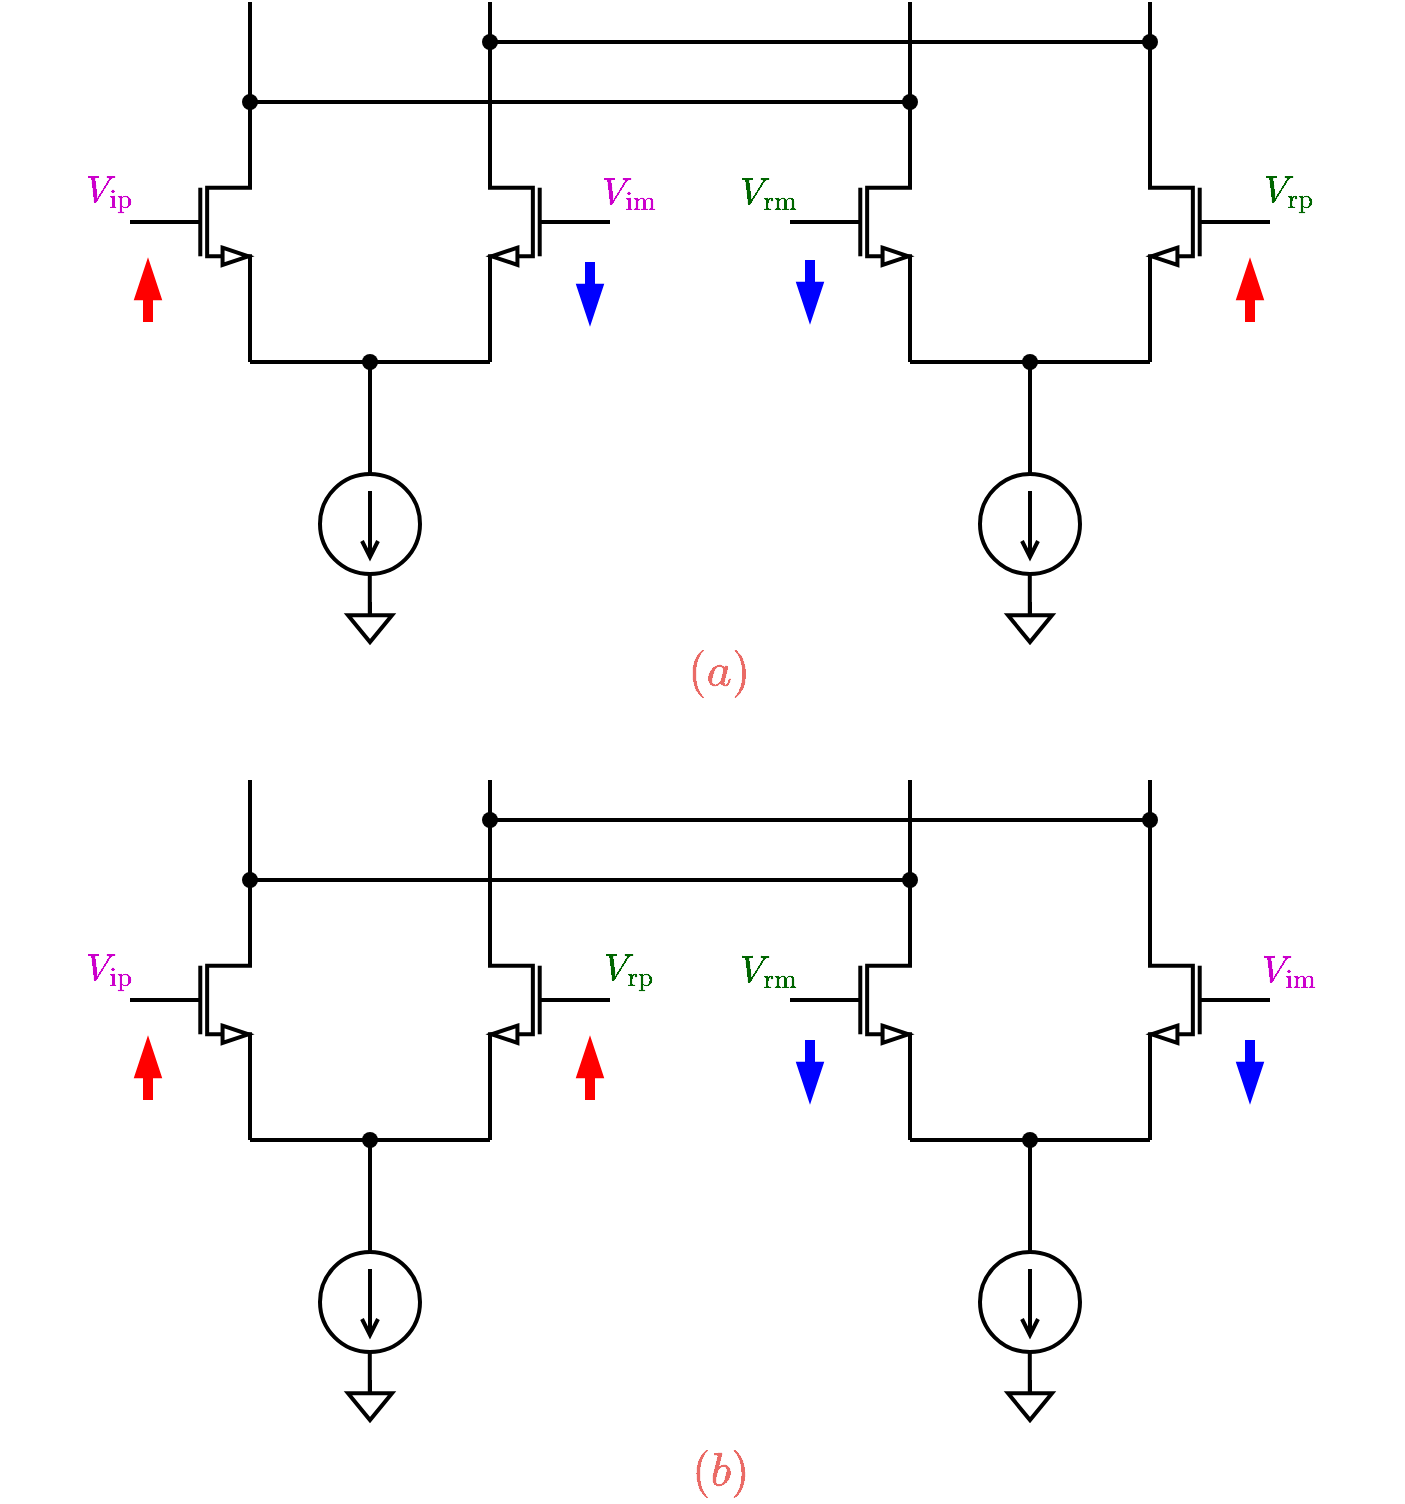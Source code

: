 <mxfile version="24.7.17">
  <diagram name="Page-1" id="U35k9u9q7gOtjrvSYFFk">
    <mxGraphModel dx="1683" dy="998" grid="1" gridSize="10" guides="1" tooltips="1" connect="1" arrows="1" fold="1" page="1" pageScale="1" pageWidth="850" pageHeight="1100" math="1" shadow="0">
      <root>
        <mxCell id="0" />
        <mxCell id="1" parent="0" />
        <mxCell id="K5w0i8JdGbid3rLtn2DB-1" value="" style="verticalLabelPosition=bottom;shadow=0;dashed=0;align=center;html=1;verticalAlign=top;shape=mxgraph.electrical.transistors.nmos;pointerEvents=1;strokeWidth=2;" vertex="1" parent="1">
          <mxGeometry x="100" y="460" width="60" height="100" as="geometry" />
        </mxCell>
        <mxCell id="K5w0i8JdGbid3rLtn2DB-2" value="" style="verticalLabelPosition=bottom;shadow=0;dashed=0;align=center;html=1;verticalAlign=top;shape=mxgraph.electrical.transistors.nmos;pointerEvents=1;direction=east;flipH=1;strokeWidth=2;" vertex="1" parent="1">
          <mxGeometry x="280" y="460" width="60" height="100" as="geometry" />
        </mxCell>
        <mxCell id="K5w0i8JdGbid3rLtn2DB-6" value="" style="endArrow=none;html=1;rounded=0;strokeWidth=2;" edge="1" parent="1">
          <mxGeometry width="50" height="50" relative="1" as="geometry">
            <mxPoint x="160" y="580" as="sourcePoint" />
            <mxPoint x="280" y="580" as="targetPoint" />
          </mxGeometry>
        </mxCell>
        <mxCell id="K5w0i8JdGbid3rLtn2DB-7" value="" style="endArrow=none;html=1;rounded=0;strokeWidth=2;" edge="1" parent="1">
          <mxGeometry width="50" height="50" relative="1" as="geometry">
            <mxPoint x="160" y="570" as="sourcePoint" />
            <mxPoint x="160" y="550" as="targetPoint" />
            <Array as="points">
              <mxPoint x="160" y="580" />
            </Array>
          </mxGeometry>
        </mxCell>
        <mxCell id="K5w0i8JdGbid3rLtn2DB-8" value="" style="endArrow=none;html=1;rounded=0;strokeWidth=2;" edge="1" parent="1">
          <mxGeometry width="50" height="50" relative="1" as="geometry">
            <mxPoint x="280" y="570" as="sourcePoint" />
            <mxPoint x="280" y="550" as="targetPoint" />
            <Array as="points">
              <mxPoint x="280" y="580" />
            </Array>
          </mxGeometry>
        </mxCell>
        <mxCell id="K5w0i8JdGbid3rLtn2DB-9" value="" style="endArrow=none;html=1;rounded=0;exitX=0.5;exitY=0;exitDx=0;exitDy=0;exitPerimeter=0;strokeWidth=2;" edge="1" parent="1">
          <mxGeometry width="50" height="50" relative="1" as="geometry">
            <mxPoint x="220" y="636" as="sourcePoint" />
            <mxPoint x="220" y="580" as="targetPoint" />
          </mxGeometry>
        </mxCell>
        <mxCell id="K5w0i8JdGbid3rLtn2DB-10" value="" style="endArrow=none;html=1;rounded=0;strokeWidth=2;" edge="1" parent="1">
          <mxGeometry width="50" height="50" relative="1" as="geometry">
            <mxPoint x="160" y="470" as="sourcePoint" />
            <mxPoint x="160" y="400" as="targetPoint" />
          </mxGeometry>
        </mxCell>
        <mxCell id="K5w0i8JdGbid3rLtn2DB-11" value="" style="endArrow=none;html=1;rounded=0;strokeWidth=2;" edge="1" parent="1">
          <mxGeometry width="50" height="50" relative="1" as="geometry">
            <mxPoint x="280" y="470" as="sourcePoint" />
            <mxPoint x="280" y="400" as="targetPoint" />
          </mxGeometry>
        </mxCell>
        <mxCell id="K5w0i8JdGbid3rLtn2DB-12" value="" style="endArrow=none;html=1;rounded=0;strokeWidth=2;" edge="1" parent="1">
          <mxGeometry width="50" height="50" relative="1" as="geometry">
            <mxPoint x="219.9" y="706" as="sourcePoint" />
            <mxPoint x="219.9" y="686" as="targetPoint" />
          </mxGeometry>
        </mxCell>
        <mxCell id="K5w0i8JdGbid3rLtn2DB-13" value="" style="pointerEvents=1;verticalLabelPosition=bottom;shadow=0;dashed=0;align=center;html=1;verticalAlign=top;shape=mxgraph.electrical.signal_sources.signal_ground;strokeWidth=2;" vertex="1" parent="1">
          <mxGeometry x="209" y="700" width="22" height="20" as="geometry" />
        </mxCell>
        <mxCell id="K5w0i8JdGbid3rLtn2DB-14" value="&lt;font color=&quot;#cc00cc&quot; style=&quot;font-size: 16px;&quot;&gt;$$V_\text{ip}$$&lt;/font&gt;" style="text;html=1;align=center;verticalAlign=middle;whiteSpace=wrap;rounded=0;strokeWidth=2;" vertex="1" parent="1">
          <mxGeometry x="60" y="480" width="60" height="30" as="geometry" />
        </mxCell>
        <mxCell id="K5w0i8JdGbid3rLtn2DB-15" value="&lt;font color=&quot;#cc00cc&quot; style=&quot;font-size: 16px;&quot;&gt;$$V_\text{im}$$&lt;/font&gt;" style="text;html=1;align=center;verticalAlign=middle;whiteSpace=wrap;rounded=0;strokeWidth=2;" vertex="1" parent="1">
          <mxGeometry x="320" y="480" width="60" height="30" as="geometry" />
        </mxCell>
        <mxCell id="K5w0i8JdGbid3rLtn2DB-16" value="" style="verticalLabelPosition=bottom;shadow=0;dashed=0;align=center;html=1;verticalAlign=top;shape=mxgraph.electrical.transistors.nmos;pointerEvents=1;strokeWidth=2;" vertex="1" parent="1">
          <mxGeometry x="430" y="460" width="60" height="100" as="geometry" />
        </mxCell>
        <mxCell id="K5w0i8JdGbid3rLtn2DB-17" value="" style="verticalLabelPosition=bottom;shadow=0;dashed=0;align=center;html=1;verticalAlign=top;shape=mxgraph.electrical.transistors.nmos;pointerEvents=1;direction=east;flipH=1;strokeWidth=2;" vertex="1" parent="1">
          <mxGeometry x="610" y="460" width="60" height="100" as="geometry" />
        </mxCell>
        <mxCell id="K5w0i8JdGbid3rLtn2DB-19" value="" style="endArrow=none;html=1;rounded=0;strokeWidth=2;" edge="1" parent="1">
          <mxGeometry width="50" height="50" relative="1" as="geometry">
            <mxPoint x="490" y="580" as="sourcePoint" />
            <mxPoint x="610" y="580" as="targetPoint" />
          </mxGeometry>
        </mxCell>
        <mxCell id="K5w0i8JdGbid3rLtn2DB-20" value="" style="endArrow=none;html=1;rounded=0;strokeWidth=2;" edge="1" parent="1">
          <mxGeometry width="50" height="50" relative="1" as="geometry">
            <mxPoint x="490" y="570" as="sourcePoint" />
            <mxPoint x="490" y="550" as="targetPoint" />
            <Array as="points">
              <mxPoint x="490" y="580" />
            </Array>
          </mxGeometry>
        </mxCell>
        <mxCell id="K5w0i8JdGbid3rLtn2DB-21" value="" style="endArrow=none;html=1;rounded=0;strokeWidth=2;" edge="1" parent="1">
          <mxGeometry width="50" height="50" relative="1" as="geometry">
            <mxPoint x="610" y="570" as="sourcePoint" />
            <mxPoint x="610" y="550" as="targetPoint" />
            <Array as="points">
              <mxPoint x="610" y="580" />
            </Array>
          </mxGeometry>
        </mxCell>
        <mxCell id="K5w0i8JdGbid3rLtn2DB-22" value="" style="endArrow=none;html=1;rounded=0;exitDx=0;exitDy=0;exitPerimeter=0;strokeWidth=2;" edge="1" parent="1" source="K5w0i8JdGbid3rLtn2DB-35">
          <mxGeometry width="50" height="50" relative="1" as="geometry">
            <mxPoint x="500" y="630" as="sourcePoint" />
            <mxPoint x="550" y="580" as="targetPoint" />
          </mxGeometry>
        </mxCell>
        <mxCell id="K5w0i8JdGbid3rLtn2DB-23" value="" style="endArrow=none;html=1;rounded=0;strokeWidth=2;" edge="1" parent="1">
          <mxGeometry width="50" height="50" relative="1" as="geometry">
            <mxPoint x="490" y="470" as="sourcePoint" />
            <mxPoint x="490" y="400" as="targetPoint" />
          </mxGeometry>
        </mxCell>
        <mxCell id="K5w0i8JdGbid3rLtn2DB-24" value="" style="endArrow=none;html=1;rounded=0;strokeWidth=2;" edge="1" parent="1">
          <mxGeometry width="50" height="50" relative="1" as="geometry">
            <mxPoint x="610" y="470" as="sourcePoint" />
            <mxPoint x="610" y="400" as="targetPoint" />
          </mxGeometry>
        </mxCell>
        <mxCell id="K5w0i8JdGbid3rLtn2DB-27" value="&lt;font color=&quot;#006600&quot; style=&quot;font-size: 16px;&quot;&gt;$$V_\text{rm}$$&lt;/font&gt;" style="text;html=1;align=center;verticalAlign=middle;whiteSpace=wrap;rounded=0;strokeWidth=2;" vertex="1" parent="1">
          <mxGeometry x="390" y="480" width="60" height="30" as="geometry" />
        </mxCell>
        <mxCell id="K5w0i8JdGbid3rLtn2DB-28" value="&lt;font color=&quot;#006600&quot; style=&quot;font-size: 16px;&quot;&gt;$$V_\text{rp}$$&lt;/font&gt;" style="text;html=1;align=center;verticalAlign=middle;whiteSpace=wrap;rounded=0;strokeWidth=2;" vertex="1" parent="1">
          <mxGeometry x="650" y="480" width="60" height="30" as="geometry" />
        </mxCell>
        <mxCell id="K5w0i8JdGbid3rLtn2DB-29" value="" style="endArrow=none;html=1;rounded=0;strokeWidth=2;" edge="1" parent="1">
          <mxGeometry width="50" height="50" relative="1" as="geometry">
            <mxPoint x="160" y="450" as="sourcePoint" />
            <mxPoint x="490" y="450" as="targetPoint" />
          </mxGeometry>
        </mxCell>
        <mxCell id="K5w0i8JdGbid3rLtn2DB-31" value="" style="endArrow=none;html=1;rounded=0;strokeWidth=2;" edge="1" parent="1">
          <mxGeometry width="50" height="50" relative="1" as="geometry">
            <mxPoint x="280" y="420" as="sourcePoint" />
            <mxPoint x="610" y="420" as="targetPoint" />
          </mxGeometry>
        </mxCell>
        <mxCell id="K5w0i8JdGbid3rLtn2DB-32" value="" style="shape=waypoint;sketch=0;fillStyle=solid;size=6;pointerEvents=1;points=[];fillColor=none;resizable=0;rotatable=0;perimeter=centerPerimeter;snapToPoint=1;strokeWidth=2;" vertex="1" parent="1">
          <mxGeometry x="150" y="440" width="20" height="20" as="geometry" />
        </mxCell>
        <mxCell id="K5w0i8JdGbid3rLtn2DB-33" value="" style="shape=waypoint;sketch=0;fillStyle=solid;size=6;pointerEvents=1;points=[];fillColor=none;resizable=0;rotatable=0;perimeter=centerPerimeter;snapToPoint=1;strokeWidth=2;" vertex="1" parent="1">
          <mxGeometry x="270" y="410" width="20" height="20" as="geometry" />
        </mxCell>
        <mxCell id="K5w0i8JdGbid3rLtn2DB-34" value="" style="shape=waypoint;sketch=0;fillStyle=solid;size=6;pointerEvents=1;points=[];fillColor=none;resizable=0;rotatable=0;perimeter=centerPerimeter;snapToPoint=1;strokeWidth=2;" vertex="1" parent="1">
          <mxGeometry x="210" y="570" width="20" height="20" as="geometry" />
        </mxCell>
        <mxCell id="K5w0i8JdGbid3rLtn2DB-36" value="" style="endArrow=none;html=1;rounded=0;exitX=0.5;exitY=0;exitDx=0;exitDy=0;exitPerimeter=0;strokeWidth=2;" edge="1" parent="1" target="K5w0i8JdGbid3rLtn2DB-35">
          <mxGeometry width="50" height="50" relative="1" as="geometry">
            <mxPoint x="550" y="636" as="sourcePoint" />
            <mxPoint x="550" y="580" as="targetPoint" />
          </mxGeometry>
        </mxCell>
        <mxCell id="K5w0i8JdGbid3rLtn2DB-35" value="" style="shape=waypoint;sketch=0;fillStyle=solid;size=6;pointerEvents=1;points=[];fillColor=none;resizable=0;rotatable=0;perimeter=centerPerimeter;snapToPoint=1;strokeWidth=2;" vertex="1" parent="1">
          <mxGeometry x="540" y="570" width="20" height="20" as="geometry" />
        </mxCell>
        <mxCell id="K5w0i8JdGbid3rLtn2DB-37" value="" style="shape=waypoint;sketch=0;fillStyle=solid;size=6;pointerEvents=1;points=[];fillColor=none;resizable=0;rotatable=0;perimeter=centerPerimeter;snapToPoint=1;strokeWidth=2;" vertex="1" parent="1">
          <mxGeometry x="480" y="440" width="20" height="20" as="geometry" />
        </mxCell>
        <mxCell id="K5w0i8JdGbid3rLtn2DB-38" value="" style="shape=waypoint;sketch=0;fillStyle=solid;size=6;pointerEvents=1;points=[];fillColor=none;resizable=0;rotatable=0;perimeter=centerPerimeter;snapToPoint=1;strokeWidth=2;" vertex="1" parent="1">
          <mxGeometry x="600" y="410" width="20" height="20" as="geometry" />
        </mxCell>
        <mxCell id="K5w0i8JdGbid3rLtn2DB-39" value="" style="verticalLabelPosition=bottom;shadow=0;dashed=0;align=center;html=1;verticalAlign=top;shape=mxgraph.electrical.transistors.nmos;pointerEvents=1;strokeWidth=2;" vertex="1" parent="1">
          <mxGeometry x="100" y="849" width="60" height="100" as="geometry" />
        </mxCell>
        <mxCell id="K5w0i8JdGbid3rLtn2DB-40" value="" style="verticalLabelPosition=bottom;shadow=0;dashed=0;align=center;html=1;verticalAlign=top;shape=mxgraph.electrical.transistors.nmos;pointerEvents=1;direction=east;flipH=1;strokeWidth=2;" vertex="1" parent="1">
          <mxGeometry x="280" y="849" width="60" height="100" as="geometry" />
        </mxCell>
        <mxCell id="K5w0i8JdGbid3rLtn2DB-42" value="" style="endArrow=none;html=1;rounded=0;strokeWidth=2;" edge="1" parent="1">
          <mxGeometry width="50" height="50" relative="1" as="geometry">
            <mxPoint x="160" y="969" as="sourcePoint" />
            <mxPoint x="280" y="969" as="targetPoint" />
          </mxGeometry>
        </mxCell>
        <mxCell id="K5w0i8JdGbid3rLtn2DB-43" value="" style="endArrow=none;html=1;rounded=0;strokeWidth=2;" edge="1" parent="1">
          <mxGeometry width="50" height="50" relative="1" as="geometry">
            <mxPoint x="160" y="959" as="sourcePoint" />
            <mxPoint x="160" y="939" as="targetPoint" />
            <Array as="points">
              <mxPoint x="160" y="969" />
            </Array>
          </mxGeometry>
        </mxCell>
        <mxCell id="K5w0i8JdGbid3rLtn2DB-44" value="" style="endArrow=none;html=1;rounded=0;strokeWidth=2;" edge="1" parent="1">
          <mxGeometry width="50" height="50" relative="1" as="geometry">
            <mxPoint x="280" y="959" as="sourcePoint" />
            <mxPoint x="280" y="939" as="targetPoint" />
            <Array as="points">
              <mxPoint x="280" y="969" />
            </Array>
          </mxGeometry>
        </mxCell>
        <mxCell id="K5w0i8JdGbid3rLtn2DB-45" value="" style="endArrow=none;html=1;rounded=0;exitX=0.5;exitY=0;exitDx=0;exitDy=0;exitPerimeter=0;strokeWidth=2;" edge="1" parent="1">
          <mxGeometry width="50" height="50" relative="1" as="geometry">
            <mxPoint x="220" y="1025" as="sourcePoint" />
            <mxPoint x="220" y="969" as="targetPoint" />
          </mxGeometry>
        </mxCell>
        <mxCell id="K5w0i8JdGbid3rLtn2DB-46" value="" style="endArrow=none;html=1;rounded=0;strokeWidth=2;" edge="1" parent="1">
          <mxGeometry width="50" height="50" relative="1" as="geometry">
            <mxPoint x="160" y="859" as="sourcePoint" />
            <mxPoint x="160" y="789" as="targetPoint" />
          </mxGeometry>
        </mxCell>
        <mxCell id="K5w0i8JdGbid3rLtn2DB-47" value="" style="endArrow=none;html=1;rounded=0;strokeWidth=2;" edge="1" parent="1">
          <mxGeometry width="50" height="50" relative="1" as="geometry">
            <mxPoint x="280" y="859" as="sourcePoint" />
            <mxPoint x="280" y="789" as="targetPoint" />
          </mxGeometry>
        </mxCell>
        <mxCell id="K5w0i8JdGbid3rLtn2DB-50" value="&lt;font color=&quot;#cc00cc&quot; style=&quot;font-size: 16px;&quot;&gt;$$V_\text{ip}$$&lt;/font&gt;" style="text;html=1;align=center;verticalAlign=middle;whiteSpace=wrap;rounded=0;strokeWidth=2;" vertex="1" parent="1">
          <mxGeometry x="60" y="869" width="60" height="30" as="geometry" />
        </mxCell>
        <mxCell id="K5w0i8JdGbid3rLtn2DB-51" value="&lt;font color=&quot;#006600&quot; style=&quot;font-size: 16px;&quot;&gt;$$V_\text{rp}$$&lt;/font&gt;" style="text;html=1;align=center;verticalAlign=middle;whiteSpace=wrap;rounded=0;strokeWidth=2;" vertex="1" parent="1">
          <mxGeometry x="320" y="869" width="60" height="30" as="geometry" />
        </mxCell>
        <mxCell id="K5w0i8JdGbid3rLtn2DB-52" value="" style="verticalLabelPosition=bottom;shadow=0;dashed=0;align=center;html=1;verticalAlign=top;shape=mxgraph.electrical.transistors.nmos;pointerEvents=1;strokeWidth=2;" vertex="1" parent="1">
          <mxGeometry x="430" y="849" width="60" height="100" as="geometry" />
        </mxCell>
        <mxCell id="K5w0i8JdGbid3rLtn2DB-53" value="" style="verticalLabelPosition=bottom;shadow=0;dashed=0;align=center;html=1;verticalAlign=top;shape=mxgraph.electrical.transistors.nmos;pointerEvents=1;direction=east;flipH=1;strokeWidth=2;" vertex="1" parent="1">
          <mxGeometry x="610" y="849" width="60" height="100" as="geometry" />
        </mxCell>
        <mxCell id="K5w0i8JdGbid3rLtn2DB-55" value="" style="endArrow=none;html=1;rounded=0;strokeWidth=2;" edge="1" parent="1">
          <mxGeometry width="50" height="50" relative="1" as="geometry">
            <mxPoint x="490" y="969" as="sourcePoint" />
            <mxPoint x="610" y="969" as="targetPoint" />
          </mxGeometry>
        </mxCell>
        <mxCell id="K5w0i8JdGbid3rLtn2DB-56" value="" style="endArrow=none;html=1;rounded=0;strokeWidth=2;" edge="1" parent="1">
          <mxGeometry width="50" height="50" relative="1" as="geometry">
            <mxPoint x="490" y="959" as="sourcePoint" />
            <mxPoint x="490" y="939" as="targetPoint" />
            <Array as="points">
              <mxPoint x="490" y="969" />
            </Array>
          </mxGeometry>
        </mxCell>
        <mxCell id="K5w0i8JdGbid3rLtn2DB-57" value="" style="endArrow=none;html=1;rounded=0;strokeWidth=2;" edge="1" parent="1">
          <mxGeometry width="50" height="50" relative="1" as="geometry">
            <mxPoint x="610" y="959" as="sourcePoint" />
            <mxPoint x="610" y="939" as="targetPoint" />
            <Array as="points">
              <mxPoint x="610" y="969" />
            </Array>
          </mxGeometry>
        </mxCell>
        <mxCell id="K5w0i8JdGbid3rLtn2DB-58" value="" style="endArrow=none;html=1;rounded=0;exitDx=0;exitDy=0;exitPerimeter=0;strokeWidth=2;" edge="1" parent="1" source="K5w0i8JdGbid3rLtn2DB-71">
          <mxGeometry width="50" height="50" relative="1" as="geometry">
            <mxPoint x="500" y="1019" as="sourcePoint" />
            <mxPoint x="550" y="969" as="targetPoint" />
          </mxGeometry>
        </mxCell>
        <mxCell id="K5w0i8JdGbid3rLtn2DB-59" value="" style="endArrow=none;html=1;rounded=0;strokeWidth=2;" edge="1" parent="1">
          <mxGeometry width="50" height="50" relative="1" as="geometry">
            <mxPoint x="490" y="859" as="sourcePoint" />
            <mxPoint x="490" y="789" as="targetPoint" />
          </mxGeometry>
        </mxCell>
        <mxCell id="K5w0i8JdGbid3rLtn2DB-60" value="" style="endArrow=none;html=1;rounded=0;strokeWidth=2;" edge="1" parent="1">
          <mxGeometry width="50" height="50" relative="1" as="geometry">
            <mxPoint x="610" y="859" as="sourcePoint" />
            <mxPoint x="610" y="789" as="targetPoint" />
          </mxGeometry>
        </mxCell>
        <mxCell id="K5w0i8JdGbid3rLtn2DB-63" value="&lt;font color=&quot;#006600&quot; style=&quot;font-size: 16px;&quot;&gt;$$V_\text{rm}$$&lt;/font&gt;" style="text;html=1;align=center;verticalAlign=middle;whiteSpace=wrap;rounded=0;strokeWidth=2;" vertex="1" parent="1">
          <mxGeometry x="390" y="869" width="60" height="30" as="geometry" />
        </mxCell>
        <mxCell id="K5w0i8JdGbid3rLtn2DB-64" value="&lt;font color=&quot;#cc00cc&quot; style=&quot;font-size: 16px;&quot;&gt;$$V_\text{im}$$&lt;/font&gt;" style="text;html=1;align=center;verticalAlign=middle;whiteSpace=wrap;rounded=0;strokeWidth=2;" vertex="1" parent="1">
          <mxGeometry x="650" y="869" width="60" height="30" as="geometry" />
        </mxCell>
        <mxCell id="K5w0i8JdGbid3rLtn2DB-65" value="" style="endArrow=none;html=1;rounded=0;strokeWidth=2;" edge="1" parent="1">
          <mxGeometry width="50" height="50" relative="1" as="geometry">
            <mxPoint x="160" y="839" as="sourcePoint" />
            <mxPoint x="490" y="839" as="targetPoint" />
          </mxGeometry>
        </mxCell>
        <mxCell id="K5w0i8JdGbid3rLtn2DB-66" value="" style="endArrow=none;html=1;rounded=0;strokeWidth=2;" edge="1" parent="1">
          <mxGeometry width="50" height="50" relative="1" as="geometry">
            <mxPoint x="280" y="809" as="sourcePoint" />
            <mxPoint x="610" y="809" as="targetPoint" />
          </mxGeometry>
        </mxCell>
        <mxCell id="K5w0i8JdGbid3rLtn2DB-67" value="" style="shape=waypoint;sketch=0;fillStyle=solid;size=6;pointerEvents=1;points=[];fillColor=none;resizable=0;rotatable=0;perimeter=centerPerimeter;snapToPoint=1;strokeWidth=2;" vertex="1" parent="1">
          <mxGeometry x="150" y="829" width="20" height="20" as="geometry" />
        </mxCell>
        <mxCell id="K5w0i8JdGbid3rLtn2DB-68" value="" style="shape=waypoint;sketch=0;fillStyle=solid;size=6;pointerEvents=1;points=[];fillColor=none;resizable=0;rotatable=0;perimeter=centerPerimeter;snapToPoint=1;strokeWidth=2;" vertex="1" parent="1">
          <mxGeometry x="270" y="799" width="20" height="20" as="geometry" />
        </mxCell>
        <mxCell id="K5w0i8JdGbid3rLtn2DB-69" value="" style="shape=waypoint;sketch=0;fillStyle=solid;size=6;pointerEvents=1;points=[];fillColor=none;resizable=0;rotatable=0;perimeter=centerPerimeter;snapToPoint=1;strokeWidth=2;" vertex="1" parent="1">
          <mxGeometry x="210" y="959" width="20" height="20" as="geometry" />
        </mxCell>
        <mxCell id="K5w0i8JdGbid3rLtn2DB-70" value="" style="endArrow=none;html=1;rounded=0;exitX=0.5;exitY=0;exitDx=0;exitDy=0;exitPerimeter=0;strokeWidth=2;" edge="1" parent="1" target="K5w0i8JdGbid3rLtn2DB-71">
          <mxGeometry width="50" height="50" relative="1" as="geometry">
            <mxPoint x="550" y="1025" as="sourcePoint" />
            <mxPoint x="550" y="969" as="targetPoint" />
          </mxGeometry>
        </mxCell>
        <mxCell id="K5w0i8JdGbid3rLtn2DB-71" value="" style="shape=waypoint;sketch=0;fillStyle=solid;size=6;pointerEvents=1;points=[];fillColor=none;resizable=0;rotatable=0;perimeter=centerPerimeter;snapToPoint=1;strokeWidth=2;" vertex="1" parent="1">
          <mxGeometry x="540" y="959" width="20" height="20" as="geometry" />
        </mxCell>
        <mxCell id="K5w0i8JdGbid3rLtn2DB-72" value="" style="shape=waypoint;sketch=0;fillStyle=solid;size=6;pointerEvents=1;points=[];fillColor=none;resizable=0;rotatable=0;perimeter=centerPerimeter;snapToPoint=1;strokeWidth=2;" vertex="1" parent="1">
          <mxGeometry x="480" y="829" width="20" height="20" as="geometry" />
        </mxCell>
        <mxCell id="K5w0i8JdGbid3rLtn2DB-73" value="" style="shape=waypoint;sketch=0;fillStyle=solid;size=6;pointerEvents=1;points=[];fillColor=none;resizable=0;rotatable=0;perimeter=centerPerimeter;snapToPoint=1;strokeWidth=2;" vertex="1" parent="1">
          <mxGeometry x="600" y="799" width="20" height="20" as="geometry" />
        </mxCell>
        <mxCell id="K5w0i8JdGbid3rLtn2DB-74" value="" style="pointerEvents=1;verticalLabelPosition=bottom;shadow=0;dashed=0;align=center;html=1;verticalAlign=top;shape=mxgraph.electrical.signal_sources.source;aspect=fixed;points=[[0.5,0,0],[1,0.5,0],[0.5,1,0],[0,0.5,0]];elSignalType=dc2;strokeWidth=2;" vertex="1" parent="1">
          <mxGeometry x="195" y="636" width="50" height="50" as="geometry" />
        </mxCell>
        <mxCell id="K5w0i8JdGbid3rLtn2DB-76" value="" style="endArrow=none;html=1;rounded=0;strokeWidth=2;" edge="1" parent="1">
          <mxGeometry width="50" height="50" relative="1" as="geometry">
            <mxPoint x="549.9" y="706" as="sourcePoint" />
            <mxPoint x="549.9" y="686" as="targetPoint" />
          </mxGeometry>
        </mxCell>
        <mxCell id="K5w0i8JdGbid3rLtn2DB-77" value="" style="pointerEvents=1;verticalLabelPosition=bottom;shadow=0;dashed=0;align=center;html=1;verticalAlign=top;shape=mxgraph.electrical.signal_sources.signal_ground;strokeWidth=2;" vertex="1" parent="1">
          <mxGeometry x="539" y="700" width="22" height="20" as="geometry" />
        </mxCell>
        <mxCell id="K5w0i8JdGbid3rLtn2DB-78" value="" style="pointerEvents=1;verticalLabelPosition=bottom;shadow=0;dashed=0;align=center;html=1;verticalAlign=top;shape=mxgraph.electrical.signal_sources.source;aspect=fixed;points=[[0.5,0,0],[1,0.5,0],[0.5,1,0],[0,0.5,0]];elSignalType=dc2;strokeWidth=2;" vertex="1" parent="1">
          <mxGeometry x="525" y="636" width="50" height="50" as="geometry" />
        </mxCell>
        <mxCell id="K5w0i8JdGbid3rLtn2DB-79" value="" style="endArrow=none;html=1;rounded=0;strokeWidth=2;" edge="1" parent="1">
          <mxGeometry width="50" height="50" relative="1" as="geometry">
            <mxPoint x="219.9" y="1095" as="sourcePoint" />
            <mxPoint x="219.9" y="1075" as="targetPoint" />
          </mxGeometry>
        </mxCell>
        <mxCell id="K5w0i8JdGbid3rLtn2DB-80" value="" style="pointerEvents=1;verticalLabelPosition=bottom;shadow=0;dashed=0;align=center;html=1;verticalAlign=top;shape=mxgraph.electrical.signal_sources.signal_ground;strokeWidth=2;" vertex="1" parent="1">
          <mxGeometry x="209" y="1089" width="22" height="20" as="geometry" />
        </mxCell>
        <mxCell id="K5w0i8JdGbid3rLtn2DB-81" value="" style="pointerEvents=1;verticalLabelPosition=bottom;shadow=0;dashed=0;align=center;html=1;verticalAlign=top;shape=mxgraph.electrical.signal_sources.source;aspect=fixed;points=[[0.5,0,0],[1,0.5,0],[0.5,1,0],[0,0.5,0]];elSignalType=dc2;strokeWidth=2;" vertex="1" parent="1">
          <mxGeometry x="195" y="1025" width="50" height="50" as="geometry" />
        </mxCell>
        <mxCell id="K5w0i8JdGbid3rLtn2DB-82" value="" style="endArrow=blockThin;html=1;rounded=0;strokeWidth=5;endFill=1;strokeColor=#FF0000;" edge="1" parent="1">
          <mxGeometry width="50" height="50" relative="1" as="geometry">
            <mxPoint x="109" y="560" as="sourcePoint" />
            <mxPoint x="109" y="530" as="targetPoint" />
          </mxGeometry>
        </mxCell>
        <mxCell id="K5w0i8JdGbid3rLtn2DB-83" value="" style="endArrow=blockThin;html=1;rounded=0;strokeWidth=5;endFill=1;strokeColor=#0000FF;" edge="1" parent="1">
          <mxGeometry width="50" height="50" relative="1" as="geometry">
            <mxPoint x="330" y="530" as="sourcePoint" />
            <mxPoint x="330" y="560" as="targetPoint" />
          </mxGeometry>
        </mxCell>
        <mxCell id="K5w0i8JdGbid3rLtn2DB-84" value="" style="endArrow=blockThin;html=1;rounded=0;strokeWidth=5;endFill=1;strokeColor=#FF0000;" edge="1" parent="1">
          <mxGeometry width="50" height="50" relative="1" as="geometry">
            <mxPoint x="660" y="560" as="sourcePoint" />
            <mxPoint x="660" y="530" as="targetPoint" />
          </mxGeometry>
        </mxCell>
        <mxCell id="K5w0i8JdGbid3rLtn2DB-85" value="" style="endArrow=blockThin;html=1;rounded=0;strokeWidth=5;endFill=1;strokeColor=#0000FF;" edge="1" parent="1">
          <mxGeometry width="50" height="50" relative="1" as="geometry">
            <mxPoint x="440" y="529" as="sourcePoint" />
            <mxPoint x="440" y="559" as="targetPoint" />
          </mxGeometry>
        </mxCell>
        <mxCell id="K5w0i8JdGbid3rLtn2DB-86" value="" style="endArrow=blockThin;html=1;rounded=0;strokeWidth=5;endFill=1;strokeColor=#FF0000;" edge="1" parent="1">
          <mxGeometry width="50" height="50" relative="1" as="geometry">
            <mxPoint x="109" y="949" as="sourcePoint" />
            <mxPoint x="109" y="919" as="targetPoint" />
          </mxGeometry>
        </mxCell>
        <mxCell id="K5w0i8JdGbid3rLtn2DB-87" value="" style="endArrow=blockThin;html=1;rounded=0;strokeWidth=5;endFill=1;strokeColor=#FF0000;" edge="1" parent="1">
          <mxGeometry width="50" height="50" relative="1" as="geometry">
            <mxPoint x="330" y="949" as="sourcePoint" />
            <mxPoint x="330" y="919" as="targetPoint" />
          </mxGeometry>
        </mxCell>
        <mxCell id="K5w0i8JdGbid3rLtn2DB-88" value="" style="endArrow=blockThin;html=1;rounded=0;strokeWidth=5;endFill=1;strokeColor=#0000FF;" edge="1" parent="1">
          <mxGeometry width="50" height="50" relative="1" as="geometry">
            <mxPoint x="440" y="919" as="sourcePoint" />
            <mxPoint x="440" y="949" as="targetPoint" />
          </mxGeometry>
        </mxCell>
        <mxCell id="K5w0i8JdGbid3rLtn2DB-89" value="" style="endArrow=blockThin;html=1;rounded=0;strokeWidth=5;endFill=1;strokeColor=#0000FF;" edge="1" parent="1">
          <mxGeometry width="50" height="50" relative="1" as="geometry">
            <mxPoint x="660" y="919" as="sourcePoint" />
            <mxPoint x="660" y="949" as="targetPoint" />
          </mxGeometry>
        </mxCell>
        <mxCell id="K5w0i8JdGbid3rLtn2DB-90" value="" style="endArrow=none;html=1;rounded=0;strokeWidth=2;" edge="1" parent="1">
          <mxGeometry width="50" height="50" relative="1" as="geometry">
            <mxPoint x="549.9" y="1095" as="sourcePoint" />
            <mxPoint x="549.9" y="1075" as="targetPoint" />
          </mxGeometry>
        </mxCell>
        <mxCell id="K5w0i8JdGbid3rLtn2DB-91" value="" style="pointerEvents=1;verticalLabelPosition=bottom;shadow=0;dashed=0;align=center;html=1;verticalAlign=top;shape=mxgraph.electrical.signal_sources.signal_ground;strokeWidth=2;" vertex="1" parent="1">
          <mxGeometry x="539" y="1089" width="22" height="20" as="geometry" />
        </mxCell>
        <mxCell id="K5w0i8JdGbid3rLtn2DB-92" value="" style="pointerEvents=1;verticalLabelPosition=bottom;shadow=0;dashed=0;align=center;html=1;verticalAlign=top;shape=mxgraph.electrical.signal_sources.source;aspect=fixed;points=[[0.5,0,0],[1,0.5,0],[0.5,1,0],[0,0.5,0]];elSignalType=dc2;strokeWidth=2;" vertex="1" parent="1">
          <mxGeometry x="525" y="1025" width="50" height="50" as="geometry" />
        </mxCell>
        <mxCell id="K5w0i8JdGbid3rLtn2DB-93" value="&lt;font size=&quot;1&quot; color=&quot;#ea6b66&quot; style=&quot;&quot;&gt;&lt;b style=&quot;font-size: 20px;&quot;&gt;$$(a)$$&lt;/b&gt;&lt;/font&gt;" style="text;html=1;align=center;verticalAlign=middle;whiteSpace=wrap;rounded=0;strokeWidth=2;" vertex="1" parent="1">
          <mxGeometry x="365" y="720" width="60" height="30" as="geometry" />
        </mxCell>
        <mxCell id="K5w0i8JdGbid3rLtn2DB-94" value="&lt;font size=&quot;1&quot; color=&quot;#ea6b66&quot; style=&quot;&quot;&gt;&lt;b style=&quot;font-size: 20px;&quot;&gt;$$(b)$$&lt;/b&gt;&lt;/font&gt;" style="text;html=1;align=center;verticalAlign=middle;whiteSpace=wrap;rounded=0;strokeWidth=2;" vertex="1" parent="1">
          <mxGeometry x="365" y="1120" width="60" height="30" as="geometry" />
        </mxCell>
      </root>
    </mxGraphModel>
  </diagram>
</mxfile>
